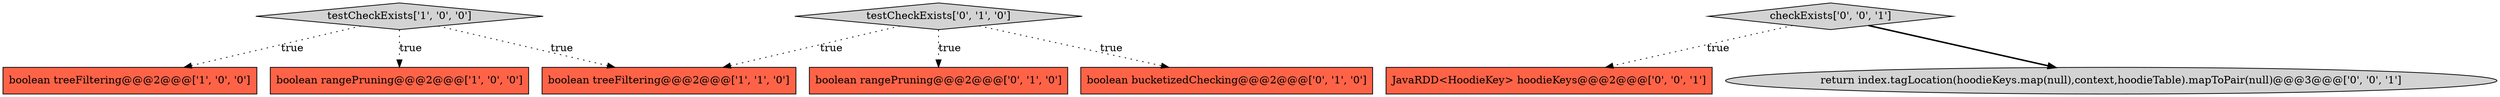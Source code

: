 digraph {
1 [style = filled, label = "boolean treeFiltering@@@2@@@['1', '0', '0']", fillcolor = tomato, shape = box image = "AAA0AAABBB1BBB"];
8 [style = filled, label = "JavaRDD<HoodieKey> hoodieKeys@@@2@@@['0', '0', '1']", fillcolor = tomato, shape = box image = "AAA0AAABBB3BBB"];
4 [style = filled, label = "boolean rangePruning@@@2@@@['0', '1', '0']", fillcolor = tomato, shape = box image = "AAA0AAABBB2BBB"];
3 [style = filled, label = "boolean treeFiltering@@@2@@@['1', '1', '0']", fillcolor = tomato, shape = box image = "AAA0AAABBB1BBB"];
2 [style = filled, label = "boolean rangePruning@@@2@@@['1', '0', '0']", fillcolor = tomato, shape = box image = "AAA0AAABBB1BBB"];
7 [style = filled, label = "checkExists['0', '0', '1']", fillcolor = lightgray, shape = diamond image = "AAA0AAABBB3BBB"];
0 [style = filled, label = "testCheckExists['1', '0', '0']", fillcolor = lightgray, shape = diamond image = "AAA0AAABBB1BBB"];
6 [style = filled, label = "boolean bucketizedChecking@@@2@@@['0', '1', '0']", fillcolor = tomato, shape = box image = "AAA0AAABBB2BBB"];
9 [style = filled, label = "return index.tagLocation(hoodieKeys.map(null),context,hoodieTable).mapToPair(null)@@@3@@@['0', '0', '1']", fillcolor = lightgray, shape = ellipse image = "AAA0AAABBB3BBB"];
5 [style = filled, label = "testCheckExists['0', '1', '0']", fillcolor = lightgray, shape = diamond image = "AAA0AAABBB2BBB"];
0->2 [style = dotted, label="true"];
5->6 [style = dotted, label="true"];
0->3 [style = dotted, label="true"];
5->4 [style = dotted, label="true"];
0->1 [style = dotted, label="true"];
7->9 [style = bold, label=""];
5->3 [style = dotted, label="true"];
7->8 [style = dotted, label="true"];
}
